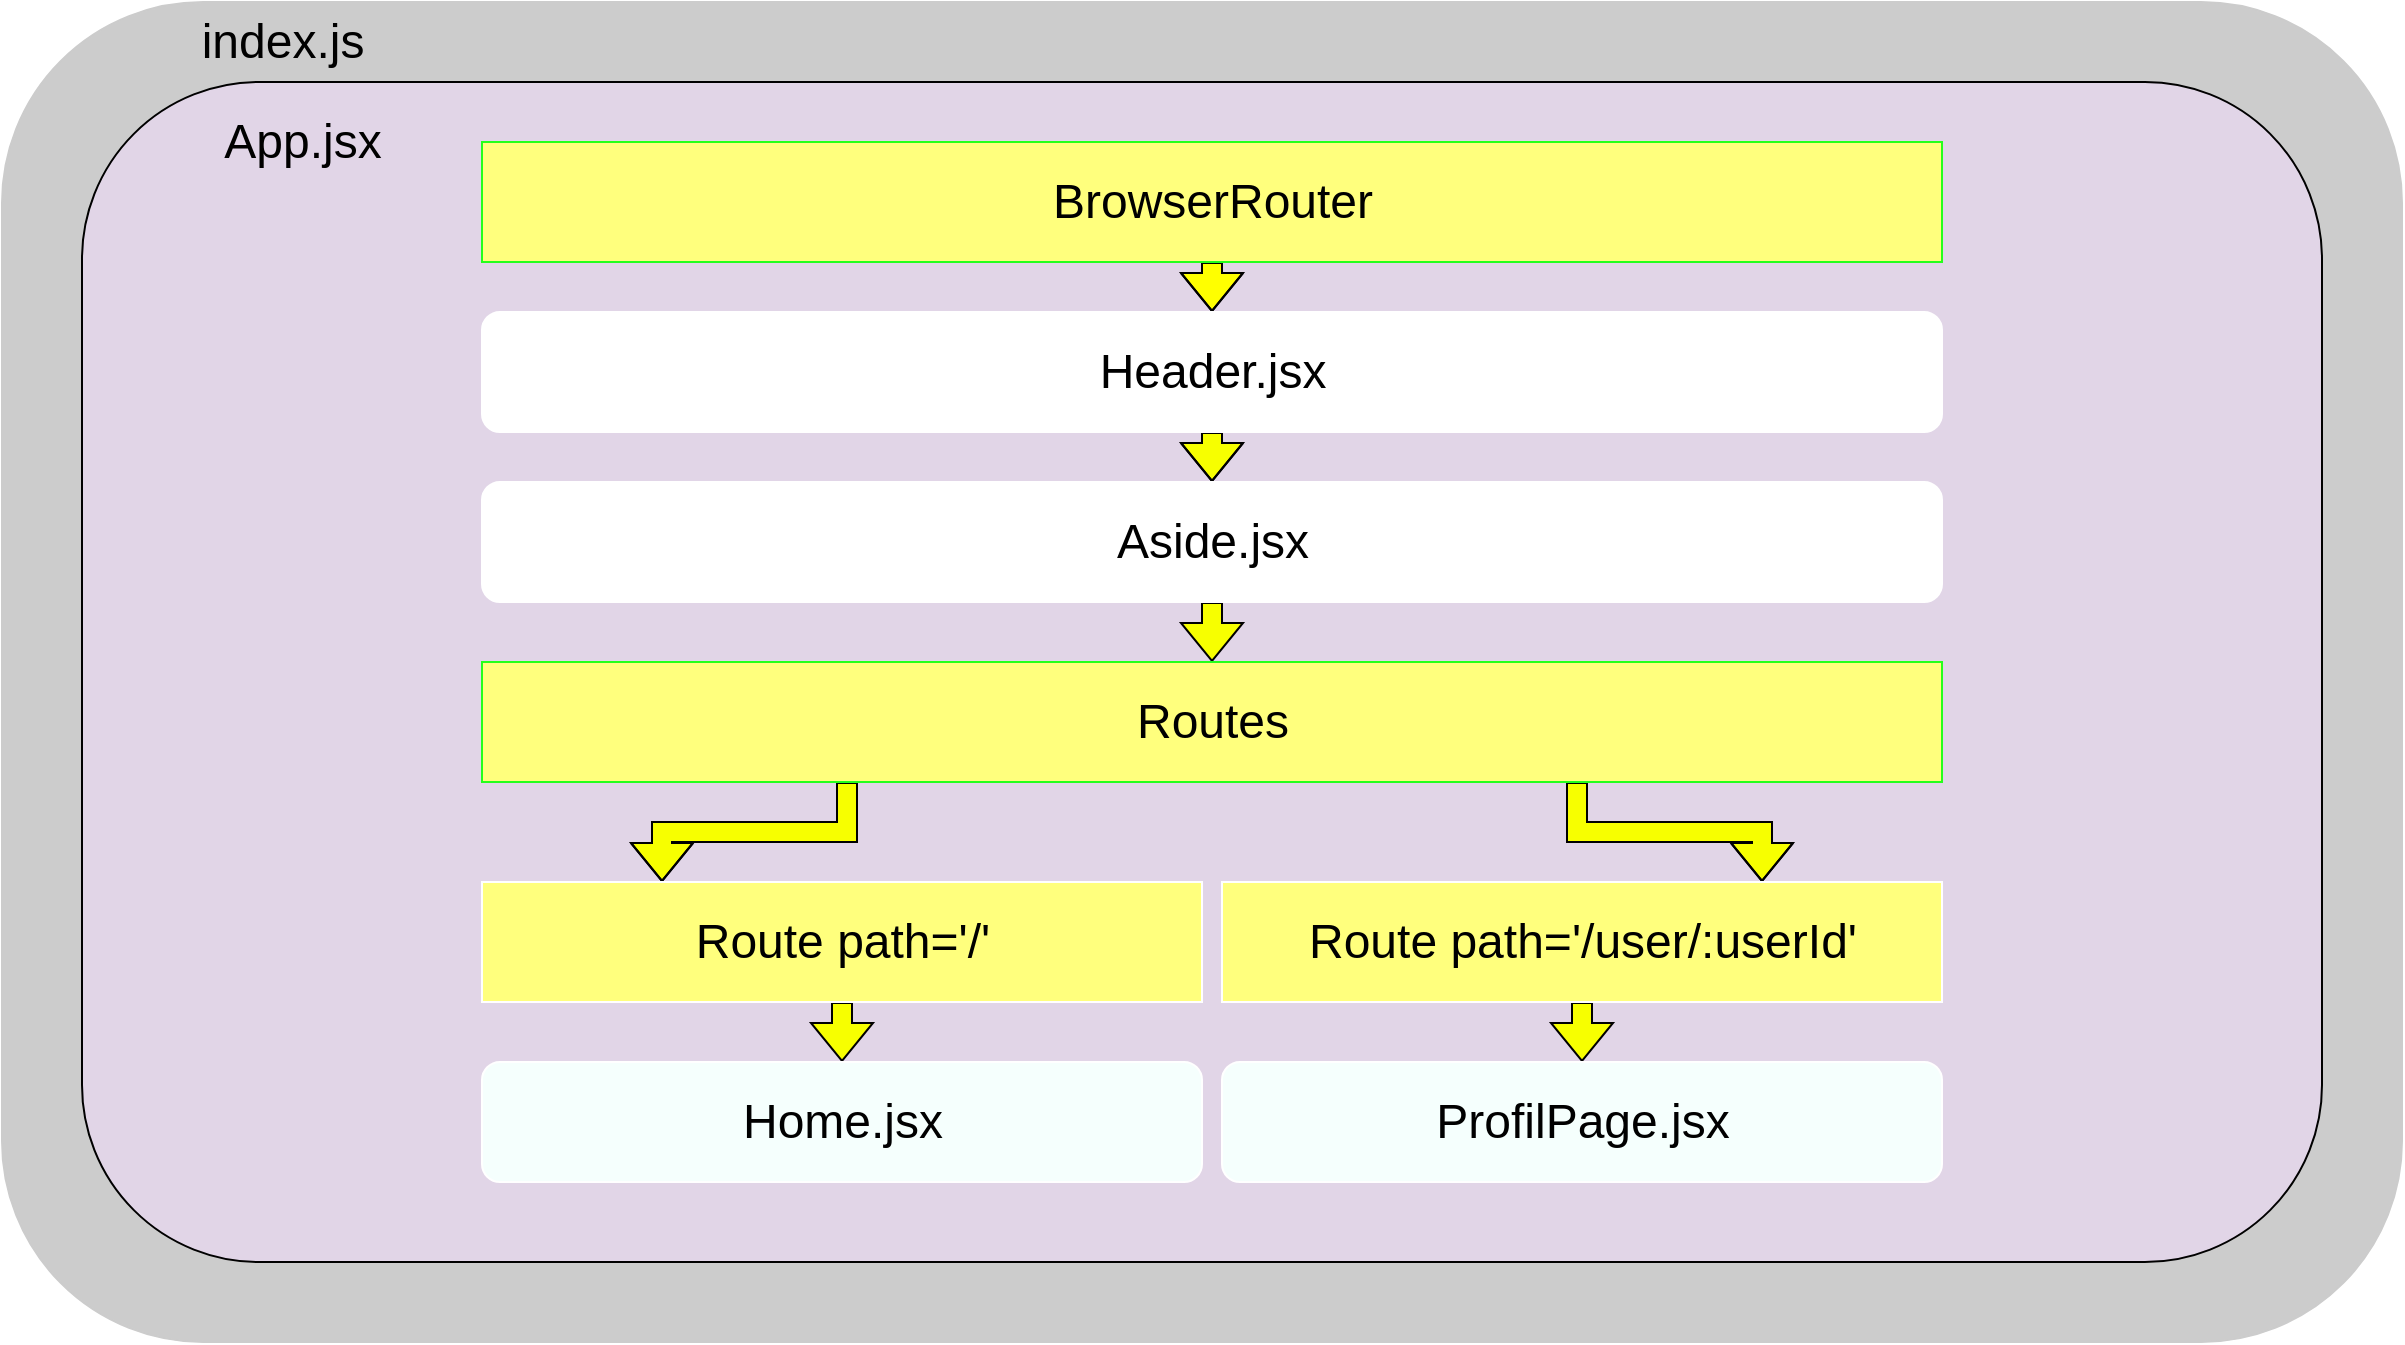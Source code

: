 <mxfile version="16.6.2" type="github">
  <diagram id="hE8aymsUVtcykUhY7BV-" name="Page-1">
    <mxGraphModel dx="1350" dy="707" grid="1" gridSize="10" guides="1" tooltips="1" connect="1" arrows="1" fold="1" page="1" pageScale="1" pageWidth="1169" pageHeight="827" math="0" shadow="0">
      <root>
        <mxCell id="0" />
        <mxCell id="1" parent="0" />
        <mxCell id="egxH8QLvThwiy25h8IRN-1" value="" style="rounded=1;whiteSpace=wrap;html=1;fillColor=#CCCCCC;strokeColor=#CCCCCC;" vertex="1" parent="1">
          <mxGeometry x="40" y="40" width="1200" height="670" as="geometry" />
        </mxCell>
        <mxCell id="egxH8QLvThwiy25h8IRN-2" value="&lt;font style=&quot;font-size: 24px&quot;&gt;index.js&lt;/font&gt;" style="text;html=1;align=center;verticalAlign=middle;resizable=0;points=[];autosize=1;strokeColor=none;fillColor=#CCCCCC;fontSize=12;fontFamily=Helvetica;fontColor=default;" vertex="1" parent="1">
          <mxGeometry x="130" y="50" width="100" height="20" as="geometry" />
        </mxCell>
        <mxCell id="egxH8QLvThwiy25h8IRN-3" value="" style="rounded=1;whiteSpace=wrap;html=1;fontFamily=Helvetica;fontSize=24;fontColor=default;strokeColor=default;fillColor=#E1D5E7;" vertex="1" parent="1">
          <mxGeometry x="80" y="80" width="1120" height="590" as="geometry" />
        </mxCell>
        <mxCell id="egxH8QLvThwiy25h8IRN-4" value="App.jsx" style="text;html=1;align=center;verticalAlign=middle;resizable=0;points=[];autosize=1;strokeColor=none;fillColor=none;fontSize=24;fontFamily=Helvetica;fontColor=default;" vertex="1" parent="1">
          <mxGeometry x="145" y="95" width="90" height="30" as="geometry" />
        </mxCell>
        <mxCell id="egxH8QLvThwiy25h8IRN-10" style="edgeStyle=orthogonalEdgeStyle;shape=flexArrow;rounded=0;orthogonalLoop=1;jettySize=auto;html=1;exitX=0.5;exitY=1;exitDx=0;exitDy=0;fontFamily=Helvetica;fontSize=24;fontColor=default;fillColor=#FFFF00;" edge="1" parent="1" source="egxH8QLvThwiy25h8IRN-9" target="egxH8QLvThwiy25h8IRN-8">
          <mxGeometry relative="1" as="geometry" />
        </mxCell>
        <mxCell id="egxH8QLvThwiy25h8IRN-9" value="" style="rounded=0;whiteSpace=wrap;html=1;fontFamily=Helvetica;fontSize=24;fontColor=default;strokeColor=#24FF1C;fillColor=#FFFF7D;" vertex="1" parent="1">
          <mxGeometry x="280" y="110" width="730" height="60" as="geometry" />
        </mxCell>
        <mxCell id="egxH8QLvThwiy25h8IRN-7" value="BrowserRouter" style="text;html=1;align=center;verticalAlign=middle;resizable=0;points=[];autosize=1;strokeColor=none;fillColor=none;fontSize=24;fontFamily=Helvetica;fontColor=default;" vertex="1" parent="1">
          <mxGeometry x="555" y="125" width="180" height="30" as="geometry" />
        </mxCell>
        <mxCell id="egxH8QLvThwiy25h8IRN-15" style="edgeStyle=orthogonalEdgeStyle;shape=flexArrow;rounded=0;orthogonalLoop=1;jettySize=auto;html=1;exitX=0.5;exitY=1;exitDx=0;exitDy=0;fontFamily=Helvetica;fontSize=24;fontColor=default;fillColor=#F7FF00;" edge="1" parent="1" source="egxH8QLvThwiy25h8IRN-8" target="egxH8QLvThwiy25h8IRN-13">
          <mxGeometry relative="1" as="geometry" />
        </mxCell>
        <mxCell id="egxH8QLvThwiy25h8IRN-8" value="" style="rounded=1;whiteSpace=wrap;html=1;fontFamily=Helvetica;fontSize=24;fontColor=default;strokeColor=#FFFFFF;fillColor=#FFFFFF;" vertex="1" parent="1">
          <mxGeometry x="280" y="195" width="730" height="60" as="geometry" />
        </mxCell>
        <mxCell id="egxH8QLvThwiy25h8IRN-11" value="Header.jsx" style="text;html=1;align=center;verticalAlign=middle;resizable=0;points=[];autosize=1;strokeColor=none;fillColor=none;fontSize=24;fontFamily=Helvetica;fontColor=default;" vertex="1" parent="1">
          <mxGeometry x="580" y="210" width="130" height="30" as="geometry" />
        </mxCell>
        <mxCell id="egxH8QLvThwiy25h8IRN-19" style="edgeStyle=orthogonalEdgeStyle;shape=flexArrow;rounded=0;orthogonalLoop=1;jettySize=auto;html=1;exitX=0.5;exitY=1;exitDx=0;exitDy=0;entryX=0.5;entryY=0;entryDx=0;entryDy=0;fontFamily=Helvetica;fontSize=24;fontColor=default;fillColor=#F7FF00;" edge="1" parent="1" source="egxH8QLvThwiy25h8IRN-13" target="egxH8QLvThwiy25h8IRN-17">
          <mxGeometry relative="1" as="geometry" />
        </mxCell>
        <mxCell id="egxH8QLvThwiy25h8IRN-13" value="" style="rounded=1;whiteSpace=wrap;html=1;fontFamily=Helvetica;fontSize=24;fontColor=default;strokeColor=#FFFFFF;fillColor=#FFFFFF;" vertex="1" parent="1">
          <mxGeometry x="280" y="280" width="730" height="60" as="geometry" />
        </mxCell>
        <mxCell id="egxH8QLvThwiy25h8IRN-16" value="Aside.jsx" style="text;html=1;align=center;verticalAlign=middle;resizable=0;points=[];autosize=1;strokeColor=none;fillColor=none;fontSize=24;fontFamily=Helvetica;fontColor=default;" vertex="1" parent="1">
          <mxGeometry x="590" y="295" width="110" height="30" as="geometry" />
        </mxCell>
        <mxCell id="egxH8QLvThwiy25h8IRN-27" style="edgeStyle=orthogonalEdgeStyle;shape=flexArrow;rounded=0;orthogonalLoop=1;jettySize=auto;html=1;exitX=0.25;exitY=1;exitDx=0;exitDy=0;entryX=0.25;entryY=0;entryDx=0;entryDy=0;fontFamily=Helvetica;fontSize=24;fontColor=default;fillColor=#F7FF00;" edge="1" parent="1" source="egxH8QLvThwiy25h8IRN-17" target="egxH8QLvThwiy25h8IRN-23">
          <mxGeometry relative="1" as="geometry" />
        </mxCell>
        <mxCell id="egxH8QLvThwiy25h8IRN-29" style="edgeStyle=orthogonalEdgeStyle;shape=flexArrow;rounded=0;orthogonalLoop=1;jettySize=auto;html=1;exitX=0.75;exitY=1;exitDx=0;exitDy=0;entryX=0.75;entryY=0;entryDx=0;entryDy=0;fontFamily=Helvetica;fontSize=24;fontColor=default;fillColor=#F7FF00;" edge="1" parent="1" source="egxH8QLvThwiy25h8IRN-17" target="egxH8QLvThwiy25h8IRN-24">
          <mxGeometry relative="1" as="geometry" />
        </mxCell>
        <mxCell id="egxH8QLvThwiy25h8IRN-17" value="" style="rounded=0;whiteSpace=wrap;html=1;fontFamily=Helvetica;fontSize=24;fontColor=default;strokeColor=#24FF1C;fillColor=#FFFF7D;" vertex="1" parent="1">
          <mxGeometry x="280" y="370" width="730" height="60" as="geometry" />
        </mxCell>
        <mxCell id="egxH8QLvThwiy25h8IRN-20" value="Routes" style="text;html=1;align=center;verticalAlign=middle;resizable=0;points=[];autosize=1;strokeColor=none;fillColor=none;fontSize=24;fontFamily=Helvetica;fontColor=default;" vertex="1" parent="1">
          <mxGeometry x="600" y="385" width="90" height="30" as="geometry" />
        </mxCell>
        <mxCell id="egxH8QLvThwiy25h8IRN-35" style="edgeStyle=orthogonalEdgeStyle;shape=flexArrow;rounded=0;orthogonalLoop=1;jettySize=auto;html=1;exitX=0.5;exitY=1;exitDx=0;exitDy=0;entryX=0.5;entryY=0;entryDx=0;entryDy=0;fontFamily=Helvetica;fontSize=24;fontColor=default;fillColor=#F7FF00;" edge="1" parent="1" source="egxH8QLvThwiy25h8IRN-23" target="egxH8QLvThwiy25h8IRN-33">
          <mxGeometry relative="1" as="geometry" />
        </mxCell>
        <mxCell id="egxH8QLvThwiy25h8IRN-23" value="" style="rounded=0;whiteSpace=wrap;html=1;fontFamily=Helvetica;fontSize=24;fontColor=default;strokeColor=#FFFFFF;fillColor=#FFFF7D;" vertex="1" parent="1">
          <mxGeometry x="280" y="480" width="360" height="60" as="geometry" />
        </mxCell>
        <mxCell id="egxH8QLvThwiy25h8IRN-36" style="edgeStyle=orthogonalEdgeStyle;shape=flexArrow;rounded=0;orthogonalLoop=1;jettySize=auto;html=1;exitX=0.5;exitY=1;exitDx=0;exitDy=0;entryX=0.5;entryY=0;entryDx=0;entryDy=0;fontFamily=Helvetica;fontSize=24;fontColor=default;fillColor=#F7FF00;" edge="1" parent="1" source="egxH8QLvThwiy25h8IRN-24" target="egxH8QLvThwiy25h8IRN-34">
          <mxGeometry relative="1" as="geometry" />
        </mxCell>
        <mxCell id="egxH8QLvThwiy25h8IRN-24" value="" style="rounded=0;whiteSpace=wrap;html=1;fontFamily=Helvetica;fontSize=24;fontColor=default;strokeColor=#FFFFFF;fillColor=#FFFF7D;" vertex="1" parent="1">
          <mxGeometry x="650" y="480" width="360" height="60" as="geometry" />
        </mxCell>
        <mxCell id="egxH8QLvThwiy25h8IRN-31" value="Route path=&#39;/&#39;" style="text;html=1;align=center;verticalAlign=middle;resizable=0;points=[];autosize=1;strokeColor=none;fillColor=none;fontSize=24;fontFamily=Helvetica;fontColor=default;" vertex="1" parent="1">
          <mxGeometry x="380" y="495" width="160" height="30" as="geometry" />
        </mxCell>
        <mxCell id="egxH8QLvThwiy25h8IRN-32" value="Route path=&#39;/user/:userId&#39;" style="text;html=1;align=center;verticalAlign=middle;resizable=0;points=[];autosize=1;strokeColor=none;fillColor=none;fontSize=24;fontFamily=Helvetica;fontColor=default;" vertex="1" parent="1">
          <mxGeometry x="685" y="495" width="290" height="30" as="geometry" />
        </mxCell>
        <mxCell id="egxH8QLvThwiy25h8IRN-33" value="" style="rounded=1;whiteSpace=wrap;html=1;fontFamily=Helvetica;fontSize=24;fontColor=default;strokeColor=#FFFFFF;fillColor=#F5FFFD;" vertex="1" parent="1">
          <mxGeometry x="280" y="570" width="360" height="60" as="geometry" />
        </mxCell>
        <mxCell id="egxH8QLvThwiy25h8IRN-34" value="" style="rounded=1;whiteSpace=wrap;html=1;fontFamily=Helvetica;fontSize=24;fontColor=default;strokeColor=#FFFFFF;fillColor=#F5FFFD;" vertex="1" parent="1">
          <mxGeometry x="650" y="570" width="360" height="60" as="geometry" />
        </mxCell>
        <mxCell id="egxH8QLvThwiy25h8IRN-37" value="Home.jsx" style="text;html=1;align=center;verticalAlign=middle;resizable=0;points=[];autosize=1;strokeColor=none;fillColor=none;fontSize=24;fontFamily=Helvetica;fontColor=default;" vertex="1" parent="1">
          <mxGeometry x="400" y="585" width="120" height="30" as="geometry" />
        </mxCell>
        <mxCell id="egxH8QLvThwiy25h8IRN-38" value="ProfilPage.jsx" style="text;html=1;align=center;verticalAlign=middle;resizable=0;points=[];autosize=1;strokeColor=none;fillColor=none;fontSize=24;fontFamily=Helvetica;fontColor=default;" vertex="1" parent="1">
          <mxGeometry x="750" y="585" width="160" height="30" as="geometry" />
        </mxCell>
      </root>
    </mxGraphModel>
  </diagram>
</mxfile>
